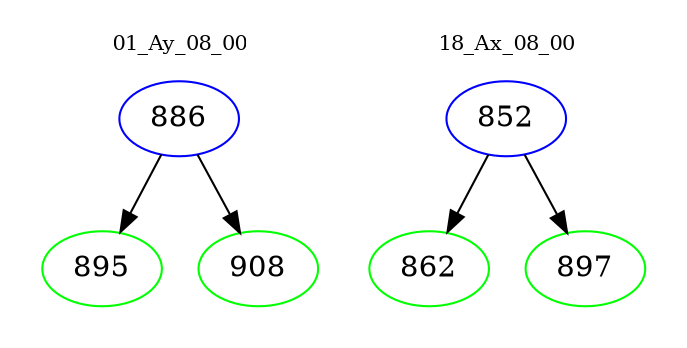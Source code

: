 digraph{
subgraph cluster_0 {
color = white
label = "01_Ay_08_00";
fontsize=10;
T0_886 [label="886", color="blue"]
T0_886 -> T0_895 [color="black"]
T0_895 [label="895", color="green"]
T0_886 -> T0_908 [color="black"]
T0_908 [label="908", color="green"]
}
subgraph cluster_1 {
color = white
label = "18_Ax_08_00";
fontsize=10;
T1_852 [label="852", color="blue"]
T1_852 -> T1_862 [color="black"]
T1_862 [label="862", color="green"]
T1_852 -> T1_897 [color="black"]
T1_897 [label="897", color="green"]
}
}
